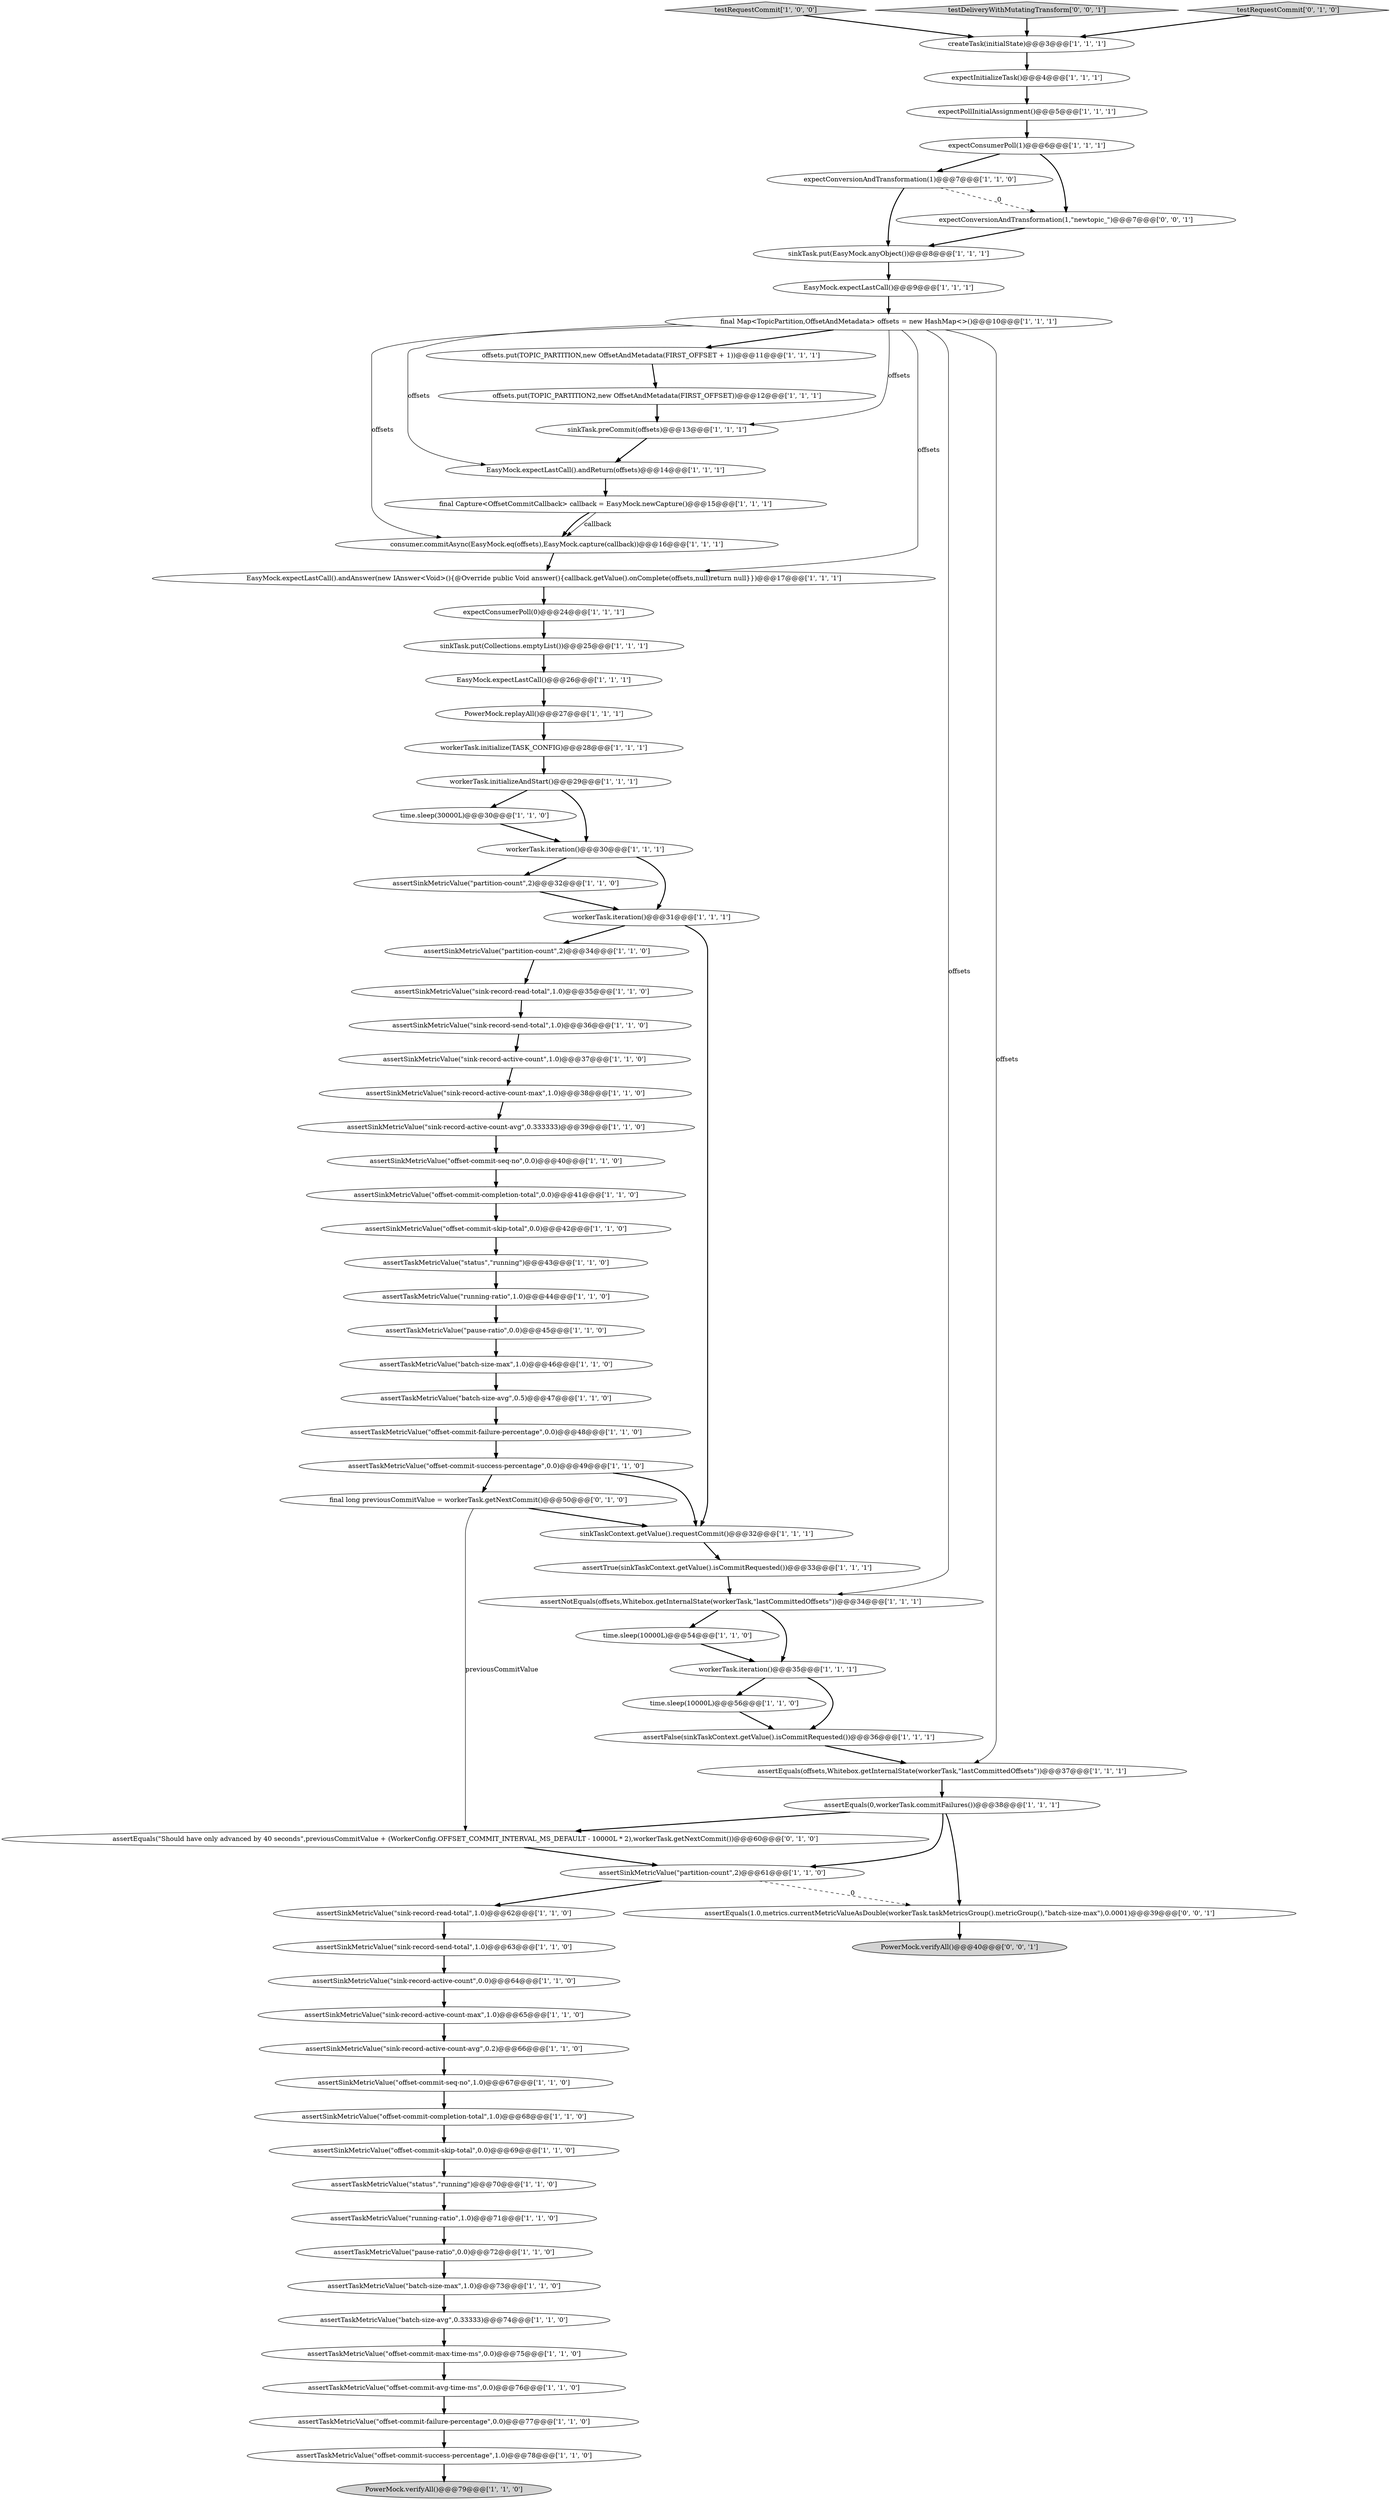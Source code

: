 digraph {
69 [style = filled, label = "assertTaskMetricValue(\"offset-commit-max-time-ms\",0.0)@@@75@@@['1', '1', '0']", fillcolor = white, shape = ellipse image = "AAA0AAABBB1BBB"];
35 [style = filled, label = "assertSinkMetricValue(\"offset-commit-skip-total\",0.0)@@@69@@@['1', '1', '0']", fillcolor = white, shape = ellipse image = "AAA0AAABBB1BBB"];
49 [style = filled, label = "consumer.commitAsync(EasyMock.eq(offsets),EasyMock.capture(callback))@@@16@@@['1', '1', '1']", fillcolor = white, shape = ellipse image = "AAA0AAABBB1BBB"];
14 [style = filled, label = "assertTaskMetricValue(\"status\",\"running\")@@@43@@@['1', '1', '0']", fillcolor = white, shape = ellipse image = "AAA0AAABBB1BBB"];
45 [style = filled, label = "assertTaskMetricValue(\"batch-size-avg\",0.5)@@@47@@@['1', '1', '0']", fillcolor = white, shape = ellipse image = "AAA0AAABBB1BBB"];
67 [style = filled, label = "assertSinkMetricValue(\"partition-count\",2)@@@34@@@['1', '1', '0']", fillcolor = white, shape = ellipse image = "AAA0AAABBB1BBB"];
0 [style = filled, label = "expectPollInitialAssignment()@@@5@@@['1', '1', '1']", fillcolor = white, shape = ellipse image = "AAA0AAABBB1BBB"];
60 [style = filled, label = "assertSinkMetricValue(\"sink-record-active-count-avg\",0.333333)@@@39@@@['1', '1', '0']", fillcolor = white, shape = ellipse image = "AAA0AAABBB1BBB"];
40 [style = filled, label = "assertTaskMetricValue(\"offset-commit-success-percentage\",0.0)@@@49@@@['1', '1', '0']", fillcolor = white, shape = ellipse image = "AAA0AAABBB1BBB"];
16 [style = filled, label = "assertTaskMetricValue(\"running-ratio\",1.0)@@@71@@@['1', '1', '0']", fillcolor = white, shape = ellipse image = "AAA0AAABBB1BBB"];
44 [style = filled, label = "testRequestCommit['1', '0', '0']", fillcolor = lightgray, shape = diamond image = "AAA0AAABBB1BBB"];
46 [style = filled, label = "assertTaskMetricValue(\"offset-commit-failure-percentage\",0.0)@@@48@@@['1', '1', '0']", fillcolor = white, shape = ellipse image = "AAA0AAABBB1BBB"];
51 [style = filled, label = "assertTaskMetricValue(\"status\",\"running\")@@@70@@@['1', '1', '0']", fillcolor = white, shape = ellipse image = "AAA0AAABBB1BBB"];
63 [style = filled, label = "expectConsumerPoll(1)@@@6@@@['1', '1', '1']", fillcolor = white, shape = ellipse image = "AAA0AAABBB1BBB"];
25 [style = filled, label = "assertSinkMetricValue(\"offset-commit-completion-total\",1.0)@@@68@@@['1', '1', '0']", fillcolor = white, shape = ellipse image = "AAA0AAABBB1BBB"];
37 [style = filled, label = "final Capture<OffsetCommitCallback> callback = EasyMock.newCapture()@@@15@@@['1', '1', '1']", fillcolor = white, shape = ellipse image = "AAA0AAABBB1BBB"];
73 [style = filled, label = "testDeliveryWithMutatingTransform['0', '0', '1']", fillcolor = lightgray, shape = diamond image = "AAA0AAABBB3BBB"];
76 [style = filled, label = "PowerMock.verifyAll()@@@40@@@['0', '0', '1']", fillcolor = lightgray, shape = ellipse image = "AAA0AAABBB3BBB"];
64 [style = filled, label = "offsets.put(TOPIC_PARTITION,new OffsetAndMetadata(FIRST_OFFSET + 1))@@@11@@@['1', '1', '1']", fillcolor = white, shape = ellipse image = "AAA0AAABBB1BBB"];
58 [style = filled, label = "PowerMock.verifyAll()@@@79@@@['1', '1', '0']", fillcolor = lightgray, shape = ellipse image = "AAA0AAABBB1BBB"];
7 [style = filled, label = "assertEquals(offsets,Whitebox.getInternalState(workerTask,\"lastCommittedOffsets\"))@@@37@@@['1', '1', '1']", fillcolor = white, shape = ellipse image = "AAA0AAABBB1BBB"];
31 [style = filled, label = "workerTask.iteration()@@@35@@@['1', '1', '1']", fillcolor = white, shape = ellipse image = "AAA0AAABBB1BBB"];
61 [style = filled, label = "sinkTask.put(EasyMock.anyObject())@@@8@@@['1', '1', '1']", fillcolor = white, shape = ellipse image = "AAA0AAABBB1BBB"];
8 [style = filled, label = "time.sleep(30000L)@@@30@@@['1', '1', '0']", fillcolor = white, shape = ellipse image = "AAA0AAABBB1BBB"];
10 [style = filled, label = "workerTask.initialize(TASK_CONFIG)@@@28@@@['1', '1', '1']", fillcolor = white, shape = ellipse image = "AAA0AAABBB1BBB"];
20 [style = filled, label = "final Map<TopicPartition,OffsetAndMetadata> offsets = new HashMap<>()@@@10@@@['1', '1', '1']", fillcolor = white, shape = ellipse image = "AAA0AAABBB1BBB"];
54 [style = filled, label = "assertSinkMetricValue(\"sink-record-read-total\",1.0)@@@62@@@['1', '1', '0']", fillcolor = white, shape = ellipse image = "AAA0AAABBB1BBB"];
12 [style = filled, label = "assertFalse(sinkTaskContext.getValue().isCommitRequested())@@@36@@@['1', '1', '1']", fillcolor = white, shape = ellipse image = "AAA0AAABBB1BBB"];
24 [style = filled, label = "assertSinkMetricValue(\"offset-commit-completion-total\",0.0)@@@41@@@['1', '1', '0']", fillcolor = white, shape = ellipse image = "AAA0AAABBB1BBB"];
6 [style = filled, label = "assertTaskMetricValue(\"offset-commit-failure-percentage\",0.0)@@@77@@@['1', '1', '0']", fillcolor = white, shape = ellipse image = "AAA0AAABBB1BBB"];
28 [style = filled, label = "expectConsumerPoll(0)@@@24@@@['1', '1', '1']", fillcolor = white, shape = ellipse image = "AAA0AAABBB1BBB"];
36 [style = filled, label = "expectConversionAndTransformation(1)@@@7@@@['1', '1', '0']", fillcolor = white, shape = ellipse image = "AAA0AAABBB1BBB"];
71 [style = filled, label = "testRequestCommit['0', '1', '0']", fillcolor = lightgray, shape = diamond image = "AAA0AAABBB2BBB"];
33 [style = filled, label = "EasyMock.expectLastCall()@@@9@@@['1', '1', '1']", fillcolor = white, shape = ellipse image = "AAA0AAABBB1BBB"];
18 [style = filled, label = "workerTask.iteration()@@@31@@@['1', '1', '1']", fillcolor = white, shape = ellipse image = "AAA0AAABBB1BBB"];
23 [style = filled, label = "assertSinkMetricValue(\"sink-record-active-count-max\",1.0)@@@38@@@['1', '1', '0']", fillcolor = white, shape = ellipse image = "AAA0AAABBB1BBB"];
26 [style = filled, label = "workerTask.initializeAndStart()@@@29@@@['1', '1', '1']", fillcolor = white, shape = ellipse image = "AAA0AAABBB1BBB"];
19 [style = filled, label = "assertSinkMetricValue(\"sink-record-send-total\",1.0)@@@63@@@['1', '1', '0']", fillcolor = white, shape = ellipse image = "AAA0AAABBB1BBB"];
62 [style = filled, label = "assertSinkMetricValue(\"partition-count\",2)@@@32@@@['1', '1', '0']", fillcolor = white, shape = ellipse image = "AAA0AAABBB1BBB"];
74 [style = filled, label = "assertEquals(1.0,metrics.currentMetricValueAsDouble(workerTask.taskMetricsGroup().metricGroup(),\"batch-size-max\"),0.0001)@@@39@@@['0', '0', '1']", fillcolor = white, shape = ellipse image = "AAA0AAABBB3BBB"];
17 [style = filled, label = "assertTaskMetricValue(\"pause-ratio\",0.0)@@@45@@@['1', '1', '0']", fillcolor = white, shape = ellipse image = "AAA0AAABBB1BBB"];
34 [style = filled, label = "assertNotEquals(offsets,Whitebox.getInternalState(workerTask,\"lastCommittedOffsets\"))@@@34@@@['1', '1', '1']", fillcolor = white, shape = ellipse image = "AAA0AAABBB1BBB"];
59 [style = filled, label = "assertSinkMetricValue(\"sink-record-active-count\",1.0)@@@37@@@['1', '1', '0']", fillcolor = white, shape = ellipse image = "AAA0AAABBB1BBB"];
4 [style = filled, label = "time.sleep(10000L)@@@54@@@['1', '1', '0']", fillcolor = white, shape = ellipse image = "AAA0AAABBB1BBB"];
68 [style = filled, label = "expectInitializeTask()@@@4@@@['1', '1', '1']", fillcolor = white, shape = ellipse image = "AAA0AAABBB1BBB"];
39 [style = filled, label = "createTask(initialState)@@@3@@@['1', '1', '1']", fillcolor = white, shape = ellipse image = "AAA0AAABBB1BBB"];
55 [style = filled, label = "PowerMock.replayAll()@@@27@@@['1', '1', '1']", fillcolor = white, shape = ellipse image = "AAA0AAABBB1BBB"];
22 [style = filled, label = "assertSinkMetricValue(\"sink-record-active-count-max\",1.0)@@@65@@@['1', '1', '0']", fillcolor = white, shape = ellipse image = "AAA0AAABBB1BBB"];
30 [style = filled, label = "EasyMock.expectLastCall()@@@26@@@['1', '1', '1']", fillcolor = white, shape = ellipse image = "AAA0AAABBB1BBB"];
15 [style = filled, label = "sinkTask.preCommit(offsets)@@@13@@@['1', '1', '1']", fillcolor = white, shape = ellipse image = "AAA0AAABBB1BBB"];
38 [style = filled, label = "assertSinkMetricValue(\"sink-record-active-count-avg\",0.2)@@@66@@@['1', '1', '0']", fillcolor = white, shape = ellipse image = "AAA0AAABBB1BBB"];
11 [style = filled, label = "assertSinkMetricValue(\"sink-record-send-total\",1.0)@@@36@@@['1', '1', '0']", fillcolor = white, shape = ellipse image = "AAA0AAABBB1BBB"];
56 [style = filled, label = "offsets.put(TOPIC_PARTITION2,new OffsetAndMetadata(FIRST_OFFSET))@@@12@@@['1', '1', '1']", fillcolor = white, shape = ellipse image = "AAA0AAABBB1BBB"];
9 [style = filled, label = "assertEquals(0,workerTask.commitFailures())@@@38@@@['1', '1', '1']", fillcolor = white, shape = ellipse image = "AAA0AAABBB1BBB"];
48 [style = filled, label = "EasyMock.expectLastCall().andReturn(offsets)@@@14@@@['1', '1', '1']", fillcolor = white, shape = ellipse image = "AAA0AAABBB1BBB"];
5 [style = filled, label = "time.sleep(10000L)@@@56@@@['1', '1', '0']", fillcolor = white, shape = ellipse image = "AAA0AAABBB1BBB"];
1 [style = filled, label = "workerTask.iteration()@@@30@@@['1', '1', '1']", fillcolor = white, shape = ellipse image = "AAA0AAABBB1BBB"];
21 [style = filled, label = "assertTaskMetricValue(\"batch-size-max\",1.0)@@@46@@@['1', '1', '0']", fillcolor = white, shape = ellipse image = "AAA0AAABBB1BBB"];
43 [style = filled, label = "assertTaskMetricValue(\"batch-size-avg\",0.33333)@@@74@@@['1', '1', '0']", fillcolor = white, shape = ellipse image = "AAA0AAABBB1BBB"];
57 [style = filled, label = "assertSinkMetricValue(\"partition-count\",2)@@@61@@@['1', '1', '0']", fillcolor = white, shape = ellipse image = "AAA0AAABBB1BBB"];
41 [style = filled, label = "assertSinkMetricValue(\"offset-commit-seq-no\",0.0)@@@40@@@['1', '1', '0']", fillcolor = white, shape = ellipse image = "AAA0AAABBB1BBB"];
65 [style = filled, label = "assertTrue(sinkTaskContext.getValue().isCommitRequested())@@@33@@@['1', '1', '1']", fillcolor = white, shape = ellipse image = "AAA0AAABBB1BBB"];
52 [style = filled, label = "assertSinkMetricValue(\"sink-record-active-count\",0.0)@@@64@@@['1', '1', '0']", fillcolor = white, shape = ellipse image = "AAA0AAABBB1BBB"];
70 [style = filled, label = "final long previousCommitValue = workerTask.getNextCommit()@@@50@@@['0', '1', '0']", fillcolor = white, shape = ellipse image = "AAA1AAABBB2BBB"];
27 [style = filled, label = "assertTaskMetricValue(\"running-ratio\",1.0)@@@44@@@['1', '1', '0']", fillcolor = white, shape = ellipse image = "AAA0AAABBB1BBB"];
2 [style = filled, label = "assertSinkMetricValue(\"offset-commit-seq-no\",1.0)@@@67@@@['1', '1', '0']", fillcolor = white, shape = ellipse image = "AAA0AAABBB1BBB"];
72 [style = filled, label = "assertEquals(\"Should have only advanced by 40 seconds\",previousCommitValue + (WorkerConfig.OFFSET_COMMIT_INTERVAL_MS_DEFAULT - 10000L * 2),workerTask.getNextCommit())@@@60@@@['0', '1', '0']", fillcolor = white, shape = ellipse image = "AAA1AAABBB2BBB"];
29 [style = filled, label = "assertTaskMetricValue(\"batch-size-max\",1.0)@@@73@@@['1', '1', '0']", fillcolor = white, shape = ellipse image = "AAA0AAABBB1BBB"];
50 [style = filled, label = "sinkTaskContext.getValue().requestCommit()@@@32@@@['1', '1', '1']", fillcolor = white, shape = ellipse image = "AAA0AAABBB1BBB"];
47 [style = filled, label = "EasyMock.expectLastCall().andAnswer(new IAnswer<Void>(){@Override public Void answer(){callback.getValue().onComplete(offsets,null)return null}})@@@17@@@['1', '1', '1']", fillcolor = white, shape = ellipse image = "AAA0AAABBB1BBB"];
42 [style = filled, label = "assertSinkMetricValue(\"offset-commit-skip-total\",0.0)@@@42@@@['1', '1', '0']", fillcolor = white, shape = ellipse image = "AAA0AAABBB1BBB"];
75 [style = filled, label = "expectConversionAndTransformation(1,\"newtopic_\")@@@7@@@['0', '0', '1']", fillcolor = white, shape = ellipse image = "AAA0AAABBB3BBB"];
66 [style = filled, label = "assertTaskMetricValue(\"offset-commit-avg-time-ms\",0.0)@@@76@@@['1', '1', '0']", fillcolor = white, shape = ellipse image = "AAA0AAABBB1BBB"];
3 [style = filled, label = "sinkTask.put(Collections.emptyList())@@@25@@@['1', '1', '1']", fillcolor = white, shape = ellipse image = "AAA0AAABBB1BBB"];
13 [style = filled, label = "assertTaskMetricValue(\"offset-commit-success-percentage\",1.0)@@@78@@@['1', '1', '0']", fillcolor = white, shape = ellipse image = "AAA0AAABBB1BBB"];
53 [style = filled, label = "assertSinkMetricValue(\"sink-record-read-total\",1.0)@@@35@@@['1', '1', '0']", fillcolor = white, shape = ellipse image = "AAA0AAABBB1BBB"];
32 [style = filled, label = "assertTaskMetricValue(\"pause-ratio\",0.0)@@@72@@@['1', '1', '0']", fillcolor = white, shape = ellipse image = "AAA0AAABBB1BBB"];
28->3 [style = bold, label=""];
59->23 [style = bold, label=""];
60->41 [style = bold, label=""];
17->21 [style = bold, label=""];
56->15 [style = bold, label=""];
1->18 [style = bold, label=""];
20->47 [style = solid, label="offsets"];
30->55 [style = bold, label=""];
46->40 [style = bold, label=""];
39->68 [style = bold, label=""];
61->33 [style = bold, label=""];
57->74 [style = dashed, label="0"];
34->4 [style = bold, label=""];
45->46 [style = bold, label=""];
43->69 [style = bold, label=""];
52->22 [style = bold, label=""];
25->35 [style = bold, label=""];
72->57 [style = bold, label=""];
37->49 [style = solid, label="callback"];
49->47 [style = bold, label=""];
20->7 [style = solid, label="offsets"];
50->65 [style = bold, label=""];
35->51 [style = bold, label=""];
5->12 [style = bold, label=""];
18->67 [style = bold, label=""];
71->39 [style = bold, label=""];
40->70 [style = bold, label=""];
68->0 [style = bold, label=""];
70->50 [style = bold, label=""];
20->34 [style = solid, label="offsets"];
40->50 [style = bold, label=""];
36->61 [style = bold, label=""];
65->34 [style = bold, label=""];
41->24 [style = bold, label=""];
7->9 [style = bold, label=""];
3->30 [style = bold, label=""];
23->60 [style = bold, label=""];
33->20 [style = bold, label=""];
66->6 [style = bold, label=""];
47->28 [style = bold, label=""];
27->17 [style = bold, label=""];
26->1 [style = bold, label=""];
31->5 [style = bold, label=""];
20->48 [style = solid, label="offsets"];
55->10 [style = bold, label=""];
9->57 [style = bold, label=""];
4->31 [style = bold, label=""];
51->16 [style = bold, label=""];
64->56 [style = bold, label=""];
1->62 [style = bold, label=""];
32->29 [style = bold, label=""];
9->74 [style = bold, label=""];
44->39 [style = bold, label=""];
21->45 [style = bold, label=""];
10->26 [style = bold, label=""];
9->72 [style = bold, label=""];
16->32 [style = bold, label=""];
22->38 [style = bold, label=""];
11->59 [style = bold, label=""];
26->8 [style = bold, label=""];
54->19 [style = bold, label=""];
20->49 [style = solid, label="offsets"];
62->18 [style = bold, label=""];
69->66 [style = bold, label=""];
73->39 [style = bold, label=""];
74->76 [style = bold, label=""];
24->42 [style = bold, label=""];
31->12 [style = bold, label=""];
8->1 [style = bold, label=""];
20->64 [style = bold, label=""];
48->37 [style = bold, label=""];
15->48 [style = bold, label=""];
18->50 [style = bold, label=""];
34->31 [style = bold, label=""];
19->52 [style = bold, label=""];
37->49 [style = bold, label=""];
42->14 [style = bold, label=""];
36->75 [style = dashed, label="0"];
13->58 [style = bold, label=""];
14->27 [style = bold, label=""];
12->7 [style = bold, label=""];
67->53 [style = bold, label=""];
63->75 [style = bold, label=""];
75->61 [style = bold, label=""];
38->2 [style = bold, label=""];
57->54 [style = bold, label=""];
6->13 [style = bold, label=""];
2->25 [style = bold, label=""];
70->72 [style = solid, label="previousCommitValue"];
63->36 [style = bold, label=""];
53->11 [style = bold, label=""];
29->43 [style = bold, label=""];
20->15 [style = solid, label="offsets"];
0->63 [style = bold, label=""];
}
